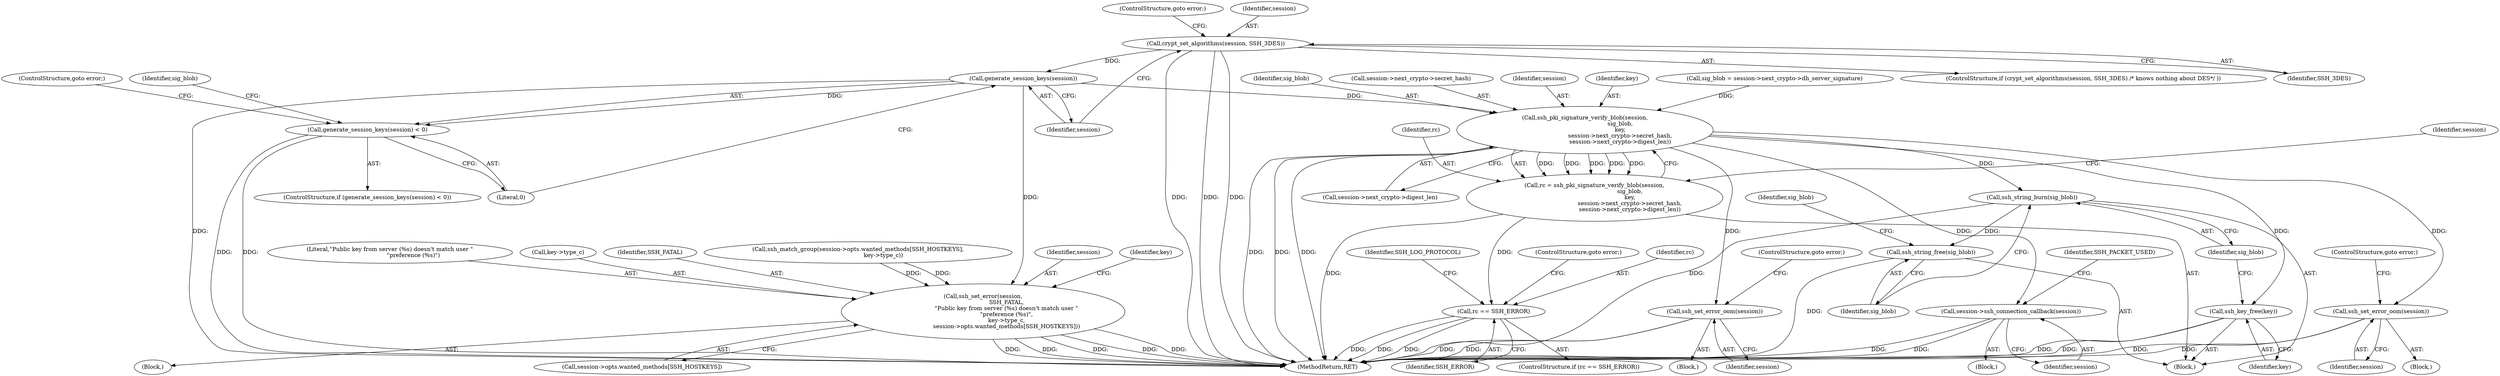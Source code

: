 digraph "0_libssh_94f6955fbaee6fda9385a23e505497efe21f5b4f_0@API" {
"1000170" [label="(Call,crypt_set_algorithms(session, SSH_3DES))"];
"1000177" [label="(Call,generate_session_keys(session))"];
"1000176" [label="(Call,generate_session_keys(session) < 0)"];
"1000236" [label="(Call,ssh_set_error(session,\n                          SSH_FATAL,\n                          \"Public key from server (%s) doesn't match user \"\n                          \"preference (%s)\",\n                          key->type_c,\n                          session->opts.wanted_methods[SSH_HOSTKEYS]))"];
"1000257" [label="(Call,ssh_pki_signature_verify_blob(session,\n                                       sig_blob,\n                                       key,\n                                       session->next_crypto->secret_hash,\n                                       session->next_crypto->digest_len))"];
"1000255" [label="(Call,rc = ssh_pki_signature_verify_blob(session,\n                                       sig_blob,\n                                       key,\n                                       session->next_crypto->secret_hash,\n                                       session->next_crypto->digest_len))"];
"1000290" [label="(Call,rc == SSH_ERROR)"];
"1000280" [label="(Call,ssh_key_free(key))"];
"1000282" [label="(Call,ssh_string_burn(sig_blob))"];
"1000284" [label="(Call,ssh_string_free(sig_blob))"];
"1000331" [label="(Call,ssh_set_error_oom(session))"];
"1000355" [label="(Call,ssh_set_error_oom(session))"];
"1000379" [label="(Call,session->ssh_connection_callback(session))"];
"1000281" [label="(Identifier,key)"];
"1000175" [label="(ControlStructure,if (generate_session_keys(session) < 0))"];
"1000157" [label="(Block,)"];
"1000391" [label="(MethodReturn,RET)"];
"1000259" [label="(Identifier,sig_blob)"];
"1000296" [label="(Identifier,SSH_LOG_PROTOCOL)"];
"1000354" [label="(Block,)"];
"1000294" [label="(ControlStructure,goto error;)"];
"1000282" [label="(Call,ssh_string_burn(sig_blob))"];
"1000237" [label="(Identifier,session)"];
"1000283" [label="(Identifier,sig_blob)"];
"1000183" [label="(Identifier,sig_blob)"];
"1000330" [label="(Block,)"];
"1000235" [label="(Block,)"];
"1000251" [label="(Identifier,key)"];
"1000261" [label="(Call,session->next_crypto->secret_hash)"];
"1000170" [label="(Call,crypt_set_algorithms(session, SSH_3DES))"];
"1000332" [label="(Identifier,session)"];
"1000176" [label="(Call,generate_session_keys(session) < 0)"];
"1000266" [label="(Call,session->next_crypto->digest_len)"];
"1000284" [label="(Call,ssh_string_free(sig_blob))"];
"1000177" [label="(Call,generate_session_keys(session))"];
"1000258" [label="(Identifier,session)"];
"1000257" [label="(Call,ssh_pki_signature_verify_blob(session,\n                                       sig_blob,\n                                       key,\n                                       session->next_crypto->secret_hash,\n                                       session->next_crypto->digest_len))"];
"1000239" [label="(Literal,\"Public key from server (%s) doesn't match user \"\n                          \"preference (%s)\")"];
"1000111" [label="(Block,)"];
"1000174" [label="(ControlStructure,goto error;)"];
"1000169" [label="(ControlStructure,if (crypt_set_algorithms(session, SSH_3DES) /* knows nothing about DES*/ ))"];
"1000355" [label="(Call,ssh_set_error_oom(session))"];
"1000356" [label="(Identifier,session)"];
"1000331" [label="(Call,ssh_set_error_oom(session))"];
"1000240" [label="(Call,key->type_c)"];
"1000280" [label="(Call,ssh_key_free(key))"];
"1000357" [label="(ControlStructure,goto error;)"];
"1000290" [label="(Call,rc == SSH_ERROR)"];
"1000260" [label="(Identifier,key)"];
"1000382" [label="(Identifier,SSH_PACKET_USED)"];
"1000274" [label="(Identifier,session)"];
"1000287" [label="(Identifier,sig_blob)"];
"1000292" [label="(Identifier,SSH_ERROR)"];
"1000238" [label="(Identifier,SSH_FATAL)"];
"1000333" [label="(ControlStructure,goto error;)"];
"1000178" [label="(Identifier,session)"];
"1000236" [label="(Call,ssh_set_error(session,\n                          SSH_FATAL,\n                          \"Public key from server (%s) doesn't match user \"\n                          \"preference (%s)\",\n                          key->type_c,\n                          session->opts.wanted_methods[SSH_HOSTKEYS]))"];
"1000285" [label="(Identifier,sig_blob)"];
"1000224" [label="(Call,ssh_match_group(session->opts.wanted_methods[SSH_HOSTKEYS],\n                            key->type_c))"];
"1000289" [label="(ControlStructure,if (rc == SSH_ERROR))"];
"1000171" [label="(Identifier,session)"];
"1000255" [label="(Call,rc = ssh_pki_signature_verify_blob(session,\n                                       sig_blob,\n                                       key,\n                                       session->next_crypto->secret_hash,\n                                       session->next_crypto->digest_len))"];
"1000256" [label="(Identifier,rc)"];
"1000380" [label="(Identifier,session)"];
"1000243" [label="(Call,session->opts.wanted_methods[SSH_HOSTKEYS])"];
"1000181" [label="(ControlStructure,goto error;)"];
"1000291" [label="(Identifier,rc)"];
"1000182" [label="(Call,sig_blob = session->next_crypto->dh_server_signature)"];
"1000179" [label="(Literal,0)"];
"1000379" [label="(Call,session->ssh_connection_callback(session))"];
"1000172" [label="(Identifier,SSH_3DES)"];
"1000170" -> "1000169"  [label="AST: "];
"1000170" -> "1000172"  [label="CFG: "];
"1000171" -> "1000170"  [label="AST: "];
"1000172" -> "1000170"  [label="AST: "];
"1000174" -> "1000170"  [label="CFG: "];
"1000178" -> "1000170"  [label="CFG: "];
"1000170" -> "1000391"  [label="DDG: "];
"1000170" -> "1000391"  [label="DDG: "];
"1000170" -> "1000391"  [label="DDG: "];
"1000170" -> "1000177"  [label="DDG: "];
"1000177" -> "1000176"  [label="AST: "];
"1000177" -> "1000178"  [label="CFG: "];
"1000178" -> "1000177"  [label="AST: "];
"1000179" -> "1000177"  [label="CFG: "];
"1000177" -> "1000391"  [label="DDG: "];
"1000177" -> "1000176"  [label="DDG: "];
"1000177" -> "1000236"  [label="DDG: "];
"1000177" -> "1000257"  [label="DDG: "];
"1000176" -> "1000175"  [label="AST: "];
"1000176" -> "1000179"  [label="CFG: "];
"1000179" -> "1000176"  [label="AST: "];
"1000181" -> "1000176"  [label="CFG: "];
"1000183" -> "1000176"  [label="CFG: "];
"1000176" -> "1000391"  [label="DDG: "];
"1000176" -> "1000391"  [label="DDG: "];
"1000236" -> "1000235"  [label="AST: "];
"1000236" -> "1000243"  [label="CFG: "];
"1000237" -> "1000236"  [label="AST: "];
"1000238" -> "1000236"  [label="AST: "];
"1000239" -> "1000236"  [label="AST: "];
"1000240" -> "1000236"  [label="AST: "];
"1000243" -> "1000236"  [label="AST: "];
"1000251" -> "1000236"  [label="CFG: "];
"1000236" -> "1000391"  [label="DDG: "];
"1000236" -> "1000391"  [label="DDG: "];
"1000236" -> "1000391"  [label="DDG: "];
"1000236" -> "1000391"  [label="DDG: "];
"1000236" -> "1000391"  [label="DDG: "];
"1000224" -> "1000236"  [label="DDG: "];
"1000224" -> "1000236"  [label="DDG: "];
"1000257" -> "1000255"  [label="AST: "];
"1000257" -> "1000266"  [label="CFG: "];
"1000258" -> "1000257"  [label="AST: "];
"1000259" -> "1000257"  [label="AST: "];
"1000260" -> "1000257"  [label="AST: "];
"1000261" -> "1000257"  [label="AST: "];
"1000266" -> "1000257"  [label="AST: "];
"1000255" -> "1000257"  [label="CFG: "];
"1000257" -> "1000391"  [label="DDG: "];
"1000257" -> "1000391"  [label="DDG: "];
"1000257" -> "1000391"  [label="DDG: "];
"1000257" -> "1000255"  [label="DDG: "];
"1000257" -> "1000255"  [label="DDG: "];
"1000257" -> "1000255"  [label="DDG: "];
"1000257" -> "1000255"  [label="DDG: "];
"1000257" -> "1000255"  [label="DDG: "];
"1000182" -> "1000257"  [label="DDG: "];
"1000257" -> "1000280"  [label="DDG: "];
"1000257" -> "1000282"  [label="DDG: "];
"1000257" -> "1000331"  [label="DDG: "];
"1000257" -> "1000355"  [label="DDG: "];
"1000257" -> "1000379"  [label="DDG: "];
"1000255" -> "1000157"  [label="AST: "];
"1000256" -> "1000255"  [label="AST: "];
"1000274" -> "1000255"  [label="CFG: "];
"1000255" -> "1000391"  [label="DDG: "];
"1000255" -> "1000290"  [label="DDG: "];
"1000290" -> "1000289"  [label="AST: "];
"1000290" -> "1000292"  [label="CFG: "];
"1000291" -> "1000290"  [label="AST: "];
"1000292" -> "1000290"  [label="AST: "];
"1000294" -> "1000290"  [label="CFG: "];
"1000296" -> "1000290"  [label="CFG: "];
"1000290" -> "1000391"  [label="DDG: "];
"1000290" -> "1000391"  [label="DDG: "];
"1000290" -> "1000391"  [label="DDG: "];
"1000280" -> "1000157"  [label="AST: "];
"1000280" -> "1000281"  [label="CFG: "];
"1000281" -> "1000280"  [label="AST: "];
"1000283" -> "1000280"  [label="CFG: "];
"1000280" -> "1000391"  [label="DDG: "];
"1000280" -> "1000391"  [label="DDG: "];
"1000282" -> "1000157"  [label="AST: "];
"1000282" -> "1000283"  [label="CFG: "];
"1000283" -> "1000282"  [label="AST: "];
"1000285" -> "1000282"  [label="CFG: "];
"1000282" -> "1000391"  [label="DDG: "];
"1000282" -> "1000284"  [label="DDG: "];
"1000284" -> "1000157"  [label="AST: "];
"1000284" -> "1000285"  [label="CFG: "];
"1000285" -> "1000284"  [label="AST: "];
"1000287" -> "1000284"  [label="CFG: "];
"1000284" -> "1000391"  [label="DDG: "];
"1000331" -> "1000330"  [label="AST: "];
"1000331" -> "1000332"  [label="CFG: "];
"1000332" -> "1000331"  [label="AST: "];
"1000333" -> "1000331"  [label="CFG: "];
"1000331" -> "1000391"  [label="DDG: "];
"1000331" -> "1000391"  [label="DDG: "];
"1000355" -> "1000354"  [label="AST: "];
"1000355" -> "1000356"  [label="CFG: "];
"1000356" -> "1000355"  [label="AST: "];
"1000357" -> "1000355"  [label="CFG: "];
"1000355" -> "1000391"  [label="DDG: "];
"1000355" -> "1000391"  [label="DDG: "];
"1000379" -> "1000111"  [label="AST: "];
"1000379" -> "1000380"  [label="CFG: "];
"1000380" -> "1000379"  [label="AST: "];
"1000382" -> "1000379"  [label="CFG: "];
"1000379" -> "1000391"  [label="DDG: "];
"1000379" -> "1000391"  [label="DDG: "];
}
